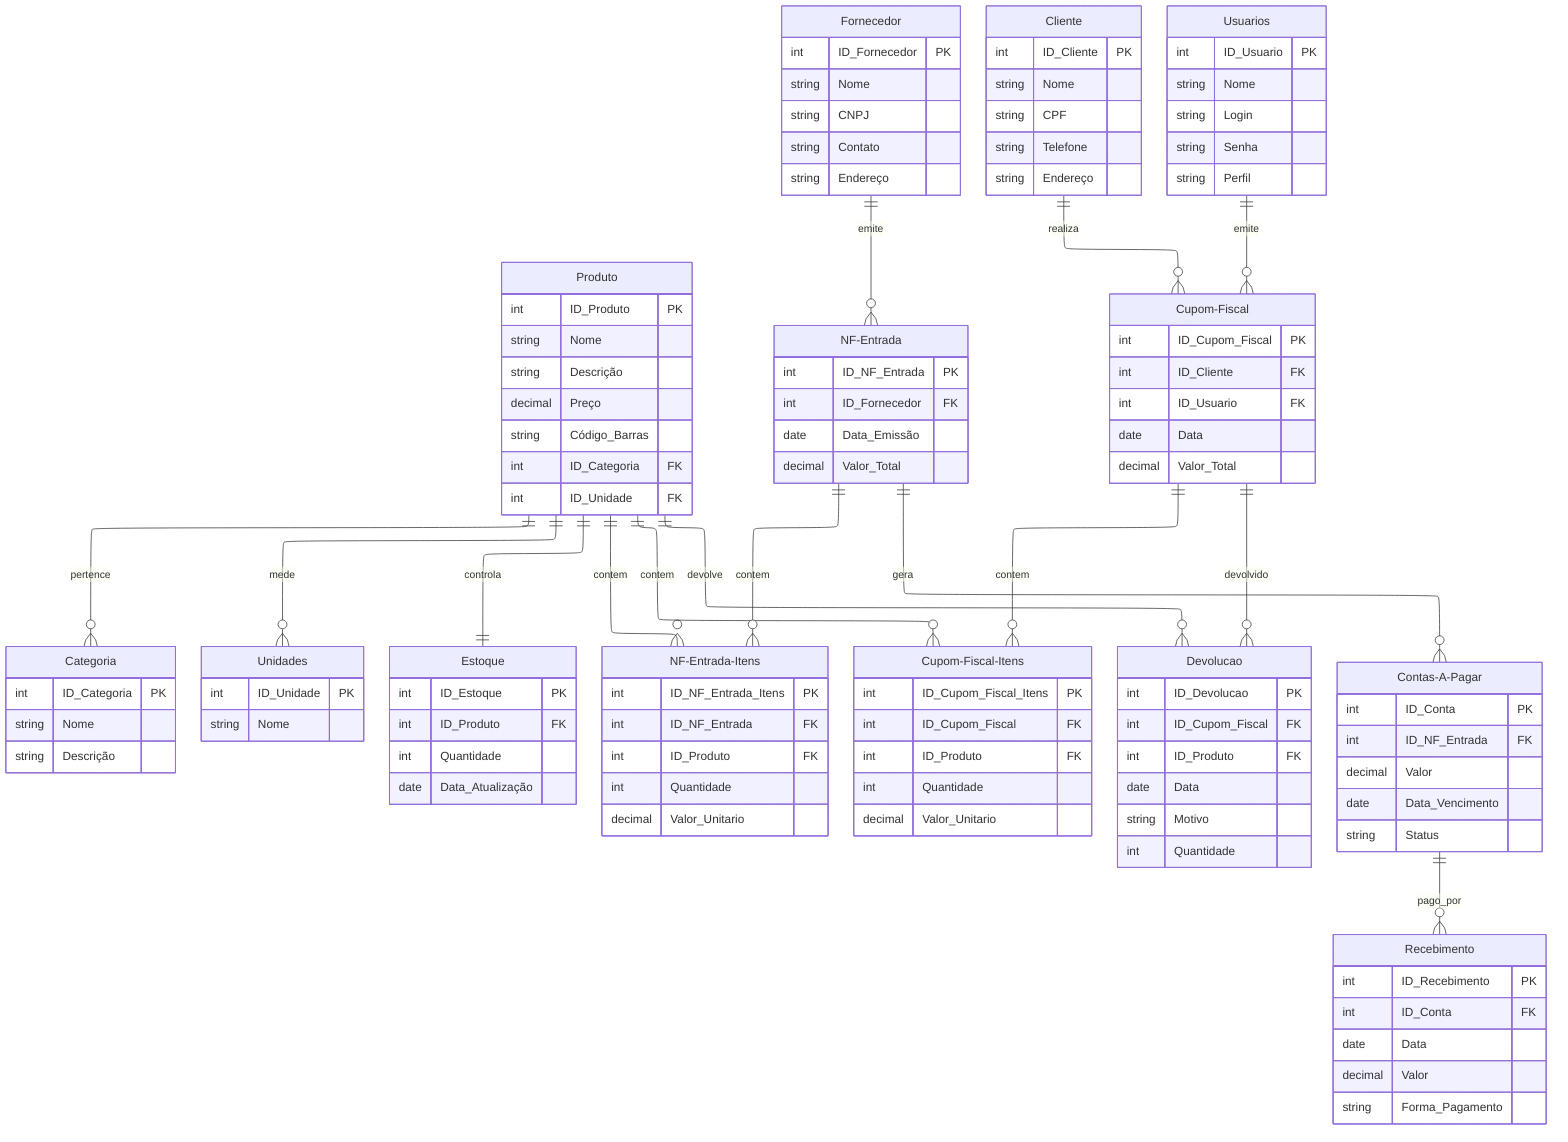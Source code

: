 ---
config:
  layout: elk
---
erDiagram
    Produto ||--o{ Categoria : pertence
    Produto ||--o{ Unidades : mede
    Produto ||--|| Estoque : controla
    Produto ||--o{ NF-Entrada-Itens : contem
    Produto ||--o{ Cupom-Fiscal-Itens : contem
    Produto ||--o{ Devolucao : devolve
    Categoria {
        int ID_Categoria PK
        string Nome
        string Descrição
    }
    Unidades {
        int ID_Unidade PK
        string Nome
    }
    Produto {
        int ID_Produto PK
        string Nome
        string Descrição
        decimal Preço
        string Código_Barras
        int ID_Categoria FK
        int ID_Unidade FK
    }
    Estoque {
        int ID_Estoque PK
        int ID_Produto FK
        int Quantidade
        date Data_Atualização
    }
    Fornecedor ||--o{ NF-Entrada : emite
    Fornecedor {
        int ID_Fornecedor PK
        string Nome
        string CNPJ
        string Contato
        string Endereço
    }
    NF-Entrada ||--o{ NF-Entrada-Itens : contem
    NF-Entrada ||--o{ Contas-A-Pagar : gera
    NF-Entrada {
        int ID_NF_Entrada PK
        int ID_Fornecedor FK
        date Data_Emissão
        decimal Valor_Total
    }
    NF-Entrada-Itens {
        int ID_NF_Entrada_Itens PK
        int ID_NF_Entrada FK
        int ID_Produto FK
        int Quantidade
        decimal Valor_Unitario
    }
    Contas-A-Pagar ||--o{ Recebimento : pago_por
    Contas-A-Pagar {
        int ID_Conta PK
        int ID_NF_Entrada FK
        decimal Valor
        date Data_Vencimento
        string Status
    }
    Recebimento {
        int ID_Recebimento PK
        int ID_Conta FK
        date Data
        decimal Valor
        string Forma_Pagamento
    }
    Cliente ||--o{ Cupom-Fiscal : realiza
    Usuarios ||--o{ Cupom-Fiscal : emite
    Cupom-Fiscal ||--o{ Cupom-Fiscal-Itens : contem
    Cupom-Fiscal ||--o{ Devolucao : devolvido
    Cliente {
        int ID_Cliente PK
        string Nome
        string CPF
        string Telefone
        string Endereço
    }
    Usuarios {
        int ID_Usuario PK
        string Nome
        string Login
        string Senha
        string Perfil
    }
    Cupom-Fiscal {
        int ID_Cupom_Fiscal PK
        int ID_Cliente FK
        int ID_Usuario FK
        date Data
        decimal Valor_Total
    }
    Cupom-Fiscal-Itens {
        int ID_Cupom_Fiscal_Itens PK
        int ID_Cupom_Fiscal FK
        int ID_Produto FK
        int Quantidade
        decimal Valor_Unitario
    }
    Devolucao {
        int ID_Devolucao PK
        int ID_Cupom_Fiscal FK
        int ID_Produto FK
        date Data
        string Motivo
        int Quantidade
    }